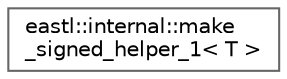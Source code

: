 digraph "类继承关系图"
{
 // LATEX_PDF_SIZE
  bgcolor="transparent";
  edge [fontname=Helvetica,fontsize=10,labelfontname=Helvetica,labelfontsize=10];
  node [fontname=Helvetica,fontsize=10,shape=box,height=0.2,width=0.4];
  rankdir="LR";
  Node0 [id="Node000000",label="eastl::internal::make\l_signed_helper_1\< T \>",height=0.2,width=0.4,color="grey40", fillcolor="white", style="filled",URL="$structeastl_1_1internal_1_1make__signed__helper__1.html",tooltip=" "];
}
